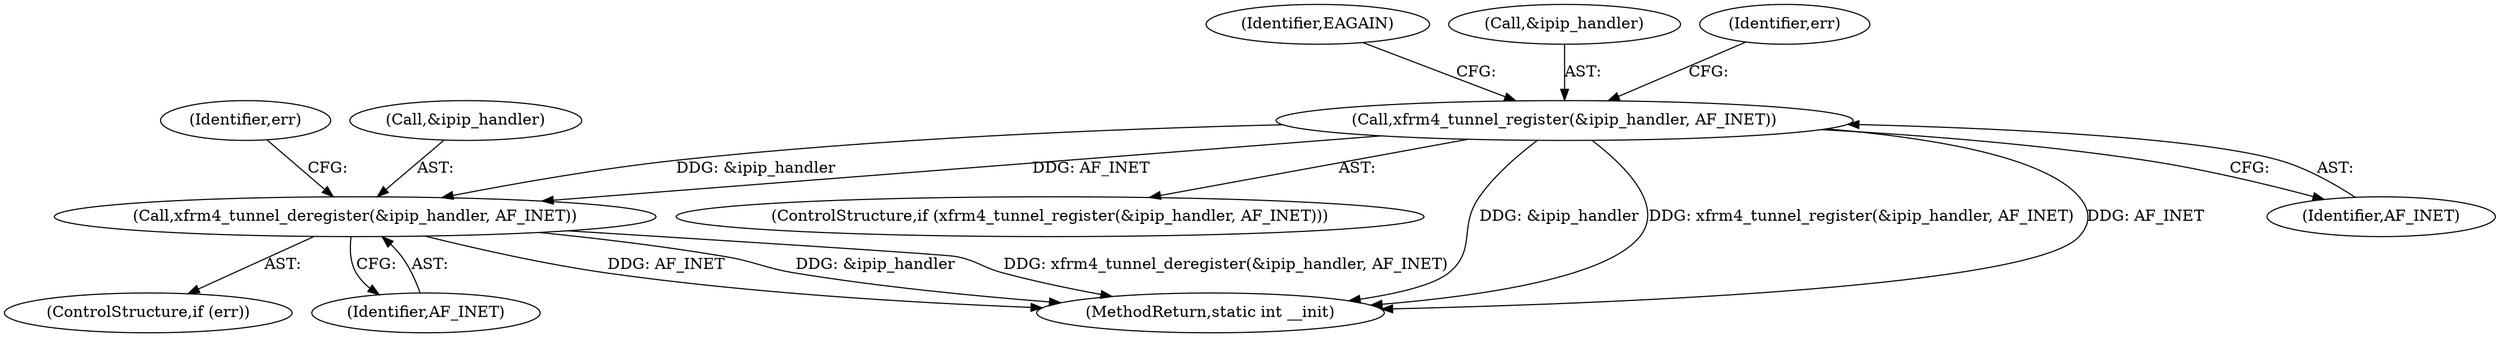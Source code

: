 digraph "1_linux_d5aa407f59f5b83d2c50ec88f5bf56d40f1f8978@del" {
"1000107" [label="(Call,xfrm4_tunnel_register(&ipip_handler, AF_INET))"];
"1000122" [label="(Call,xfrm4_tunnel_deregister(&ipip_handler, AF_INET))"];
"1000120" [label="(ControlStructure,if (err))"];
"1000125" [label="(Identifier,AF_INET)"];
"1000127" [label="(Identifier,err)"];
"1000107" [label="(Call,xfrm4_tunnel_register(&ipip_handler, AF_INET))"];
"1000114" [label="(Identifier,EAGAIN)"];
"1000106" [label="(ControlStructure,if (xfrm4_tunnel_register(&ipip_handler, AF_INET)))"];
"1000108" [label="(Call,&ipip_handler)"];
"1000128" [label="(MethodReturn,static int __init)"];
"1000122" [label="(Call,xfrm4_tunnel_deregister(&ipip_handler, AF_INET))"];
"1000123" [label="(Call,&ipip_handler)"];
"1000110" [label="(Identifier,AF_INET)"];
"1000116" [label="(Identifier,err)"];
"1000107" -> "1000106"  [label="AST: "];
"1000107" -> "1000110"  [label="CFG: "];
"1000108" -> "1000107"  [label="AST: "];
"1000110" -> "1000107"  [label="AST: "];
"1000114" -> "1000107"  [label="CFG: "];
"1000116" -> "1000107"  [label="CFG: "];
"1000107" -> "1000128"  [label="DDG: &ipip_handler"];
"1000107" -> "1000128"  [label="DDG: xfrm4_tunnel_register(&ipip_handler, AF_INET)"];
"1000107" -> "1000128"  [label="DDG: AF_INET"];
"1000107" -> "1000122"  [label="DDG: &ipip_handler"];
"1000107" -> "1000122"  [label="DDG: AF_INET"];
"1000122" -> "1000120"  [label="AST: "];
"1000122" -> "1000125"  [label="CFG: "];
"1000123" -> "1000122"  [label="AST: "];
"1000125" -> "1000122"  [label="AST: "];
"1000127" -> "1000122"  [label="CFG: "];
"1000122" -> "1000128"  [label="DDG: AF_INET"];
"1000122" -> "1000128"  [label="DDG: &ipip_handler"];
"1000122" -> "1000128"  [label="DDG: xfrm4_tunnel_deregister(&ipip_handler, AF_INET)"];
}
